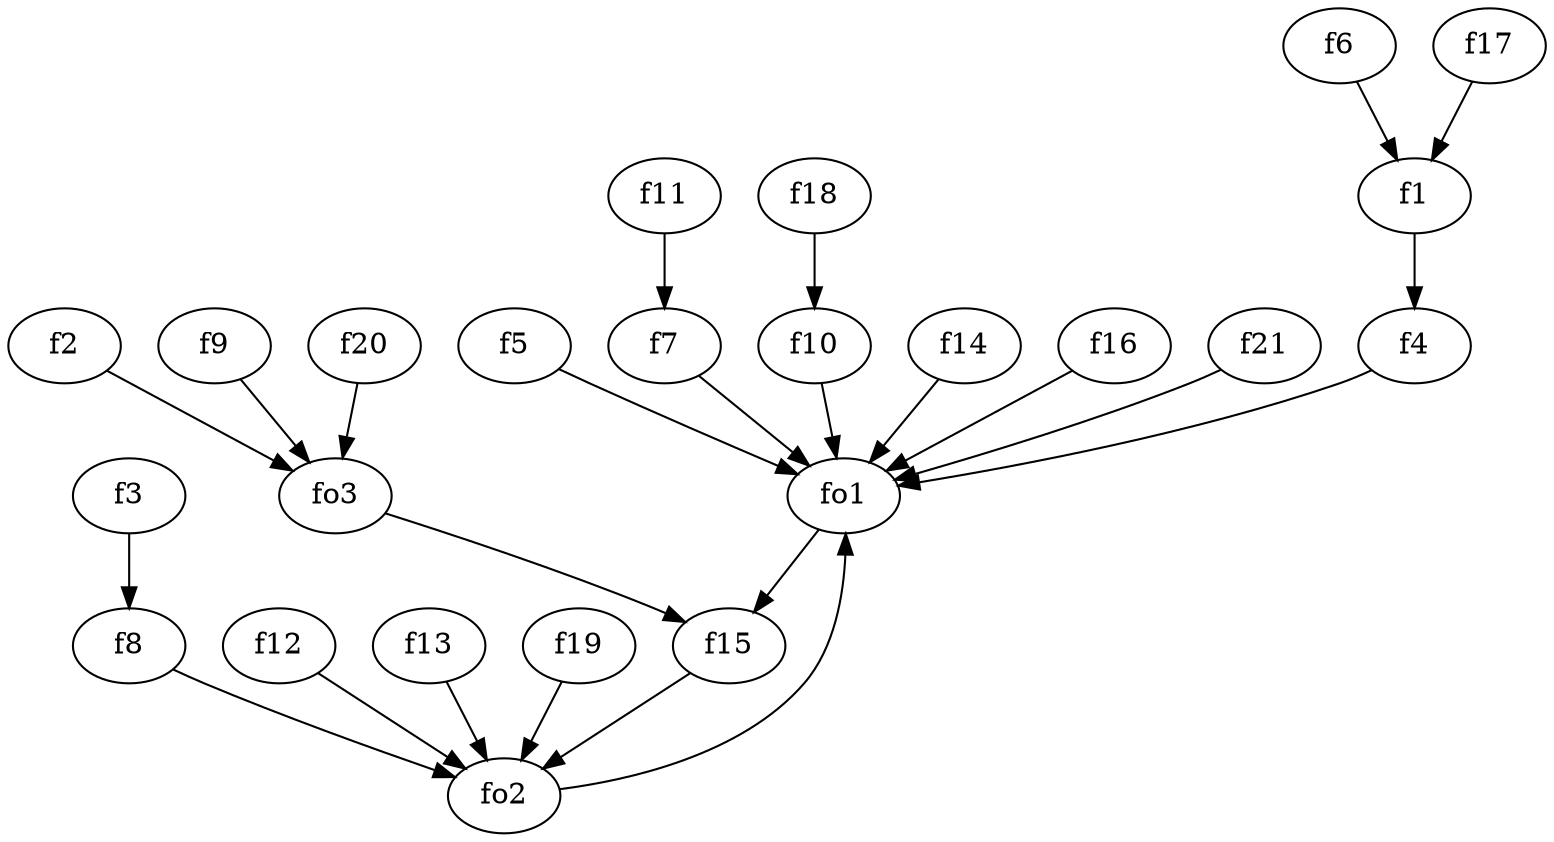 strict digraph  {
f1;
f2;
f3;
f4;
f5;
f6;
f7;
f8;
f9;
f10;
f11;
f12;
f13;
f14;
f15;
f16;
f17;
f18;
f19;
f20;
f21;
fo1;
fo2;
fo3;
f1 -> f4  [weight=2];
f2 -> fo3  [weight=2];
f3 -> f8  [weight=2];
f4 -> fo1  [weight=2];
f5 -> fo1  [weight=2];
f6 -> f1  [weight=2];
f7 -> fo1  [weight=2];
f8 -> fo2  [weight=2];
f9 -> fo3  [weight=2];
f10 -> fo1  [weight=2];
f11 -> f7  [weight=2];
f12 -> fo2  [weight=2];
f13 -> fo2  [weight=2];
f14 -> fo1  [weight=2];
f15 -> fo2  [weight=2];
f16 -> fo1  [weight=2];
f17 -> f1  [weight=2];
f18 -> f10  [weight=2];
f19 -> fo2  [weight=2];
f20 -> fo3  [weight=2];
f21 -> fo1  [weight=2];
fo1 -> f15  [weight=2];
fo2 -> fo1  [weight=2];
fo3 -> f15  [weight=2];
}
